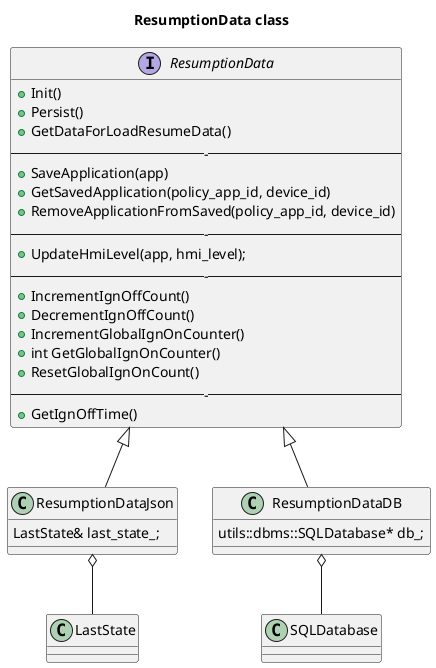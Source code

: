 @startuml

title ResumptionData class

interface ResumptionData {
 + Init()
 + Persist()
 + GetDataForLoadResumeData()
 -----
 + SaveApplication(app)
 + GetSavedApplication(policy_app_id, device_id)
 + RemoveApplicationFromSaved(policy_app_id, device_id)
 -----
 + UpdateHmiLevel(app, hmi_level);
 -----
 + IncrementIgnOffCount()
 + DecrementIgnOffCount()
 + IncrementGlobalIgnOnCounter()
 + int GetGlobalIgnOnCounter()
 + ResetGlobalIgnOnCount()
 -----
 + GetIgnOffTime()
}

class ResumptionDataJson {
    LastState& last_state_;
}

ResumptionDataJson o-- LastState

class ResumptionDataDB {
    utils::dbms::SQLDatabase* db_;
}

ResumptionDataDB o-- SQLDatabase


ResumptionDataJson -up-|> ResumptionData
ResumptionDataDB -up-|> ResumptionData
@enduml
